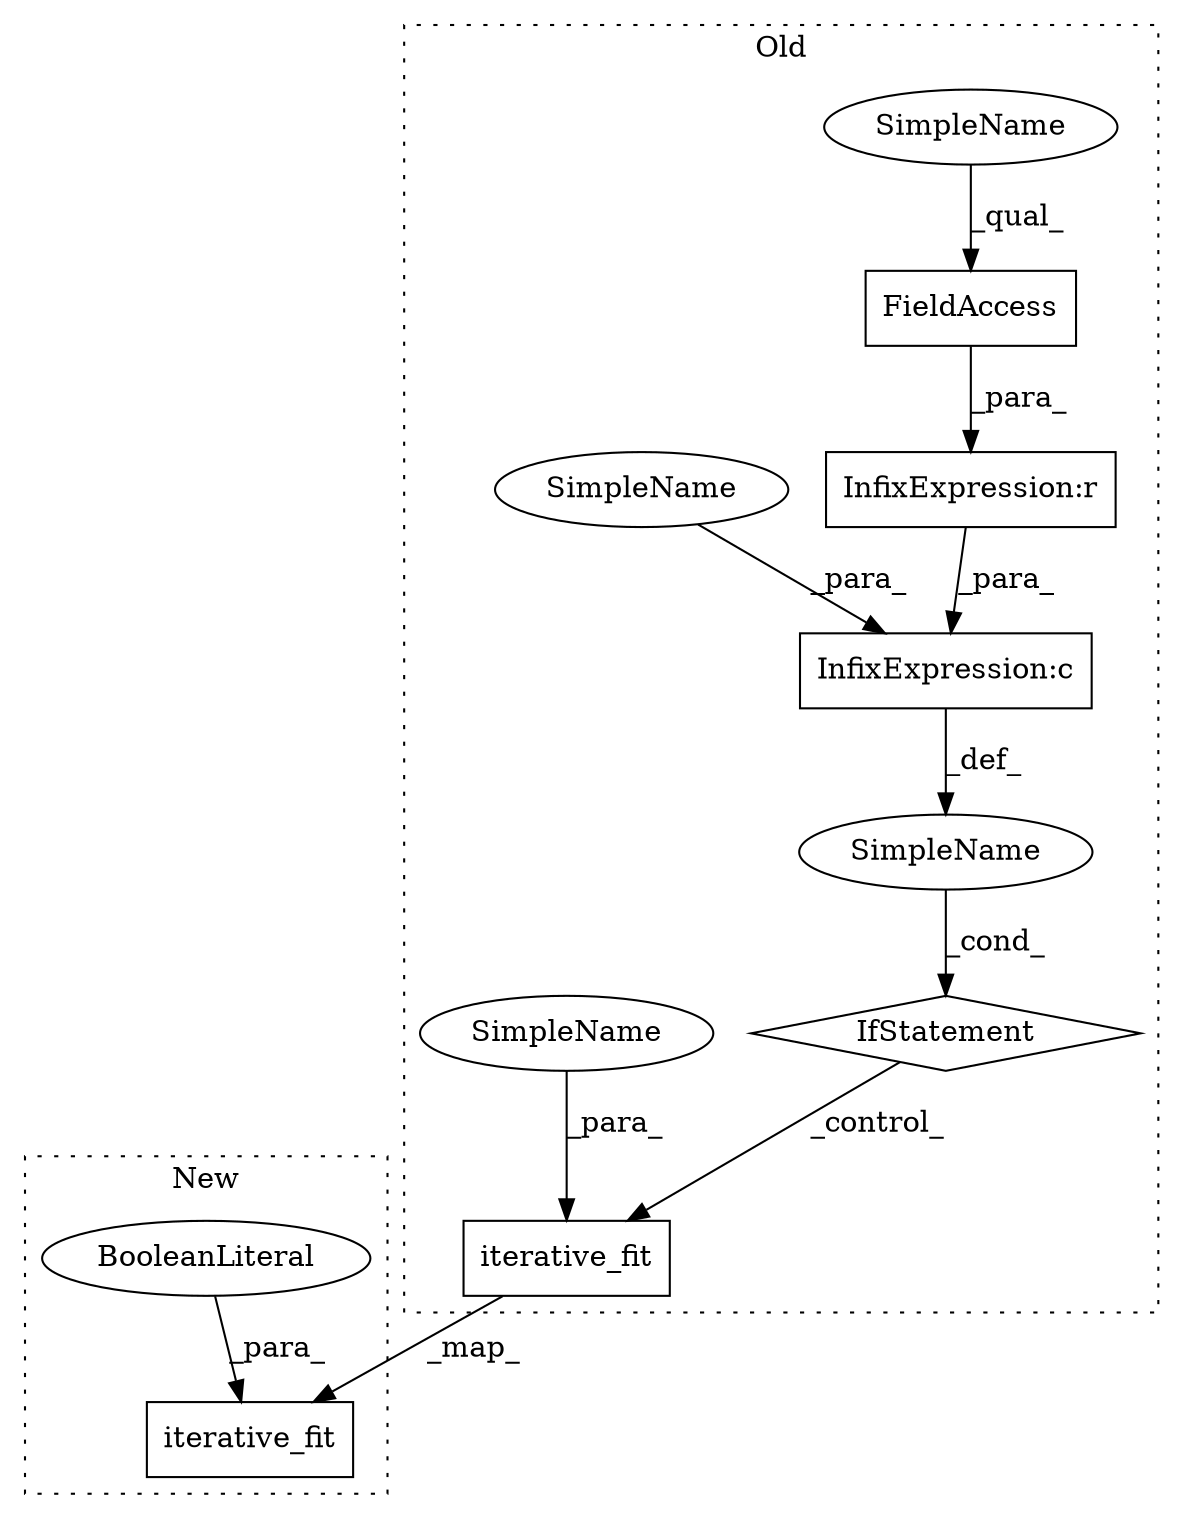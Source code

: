 digraph G {
subgraph cluster0 {
1 [label="iterative_fit" a="32" s="1579,1618" l="14,1" shape="box"];
3 [label="InfixExpression:c" a="27" s="1555" l="4" shape="box"];
4 [label="InfixExpression:r" a="27" s="1546" l="4" shape="box"];
5 [label="FieldAccess" a="22" s="1532" l="14" shape="box"];
6 [label="SimpleName" a="42" s="" l="" shape="ellipse"];
7 [label="IfStatement" a="25" s="1527,1564" l="4,2" shape="diamond"];
9 [label="SimpleName" a="42" s="1532" l="4" shape="ellipse"];
10 [label="SimpleName" a="42" s="1559" l="5" shape="ellipse"];
11 [label="SimpleName" a="42" s="1613" l="5" shape="ellipse"];
label = "Old";
style="dotted";
}
subgraph cluster1 {
2 [label="iterative_fit" a="32" s="1532,1570" l="14,1" shape="box"];
8 [label="BooleanLiteral" a="9" s="1566" l="4" shape="ellipse"];
label = "New";
style="dotted";
}
1 -> 2 [label="_map_"];
3 -> 6 [label="_def_"];
4 -> 3 [label="_para_"];
5 -> 4 [label="_para_"];
6 -> 7 [label="_cond_"];
7 -> 1 [label="_control_"];
8 -> 2 [label="_para_"];
9 -> 5 [label="_qual_"];
10 -> 3 [label="_para_"];
11 -> 1 [label="_para_"];
}